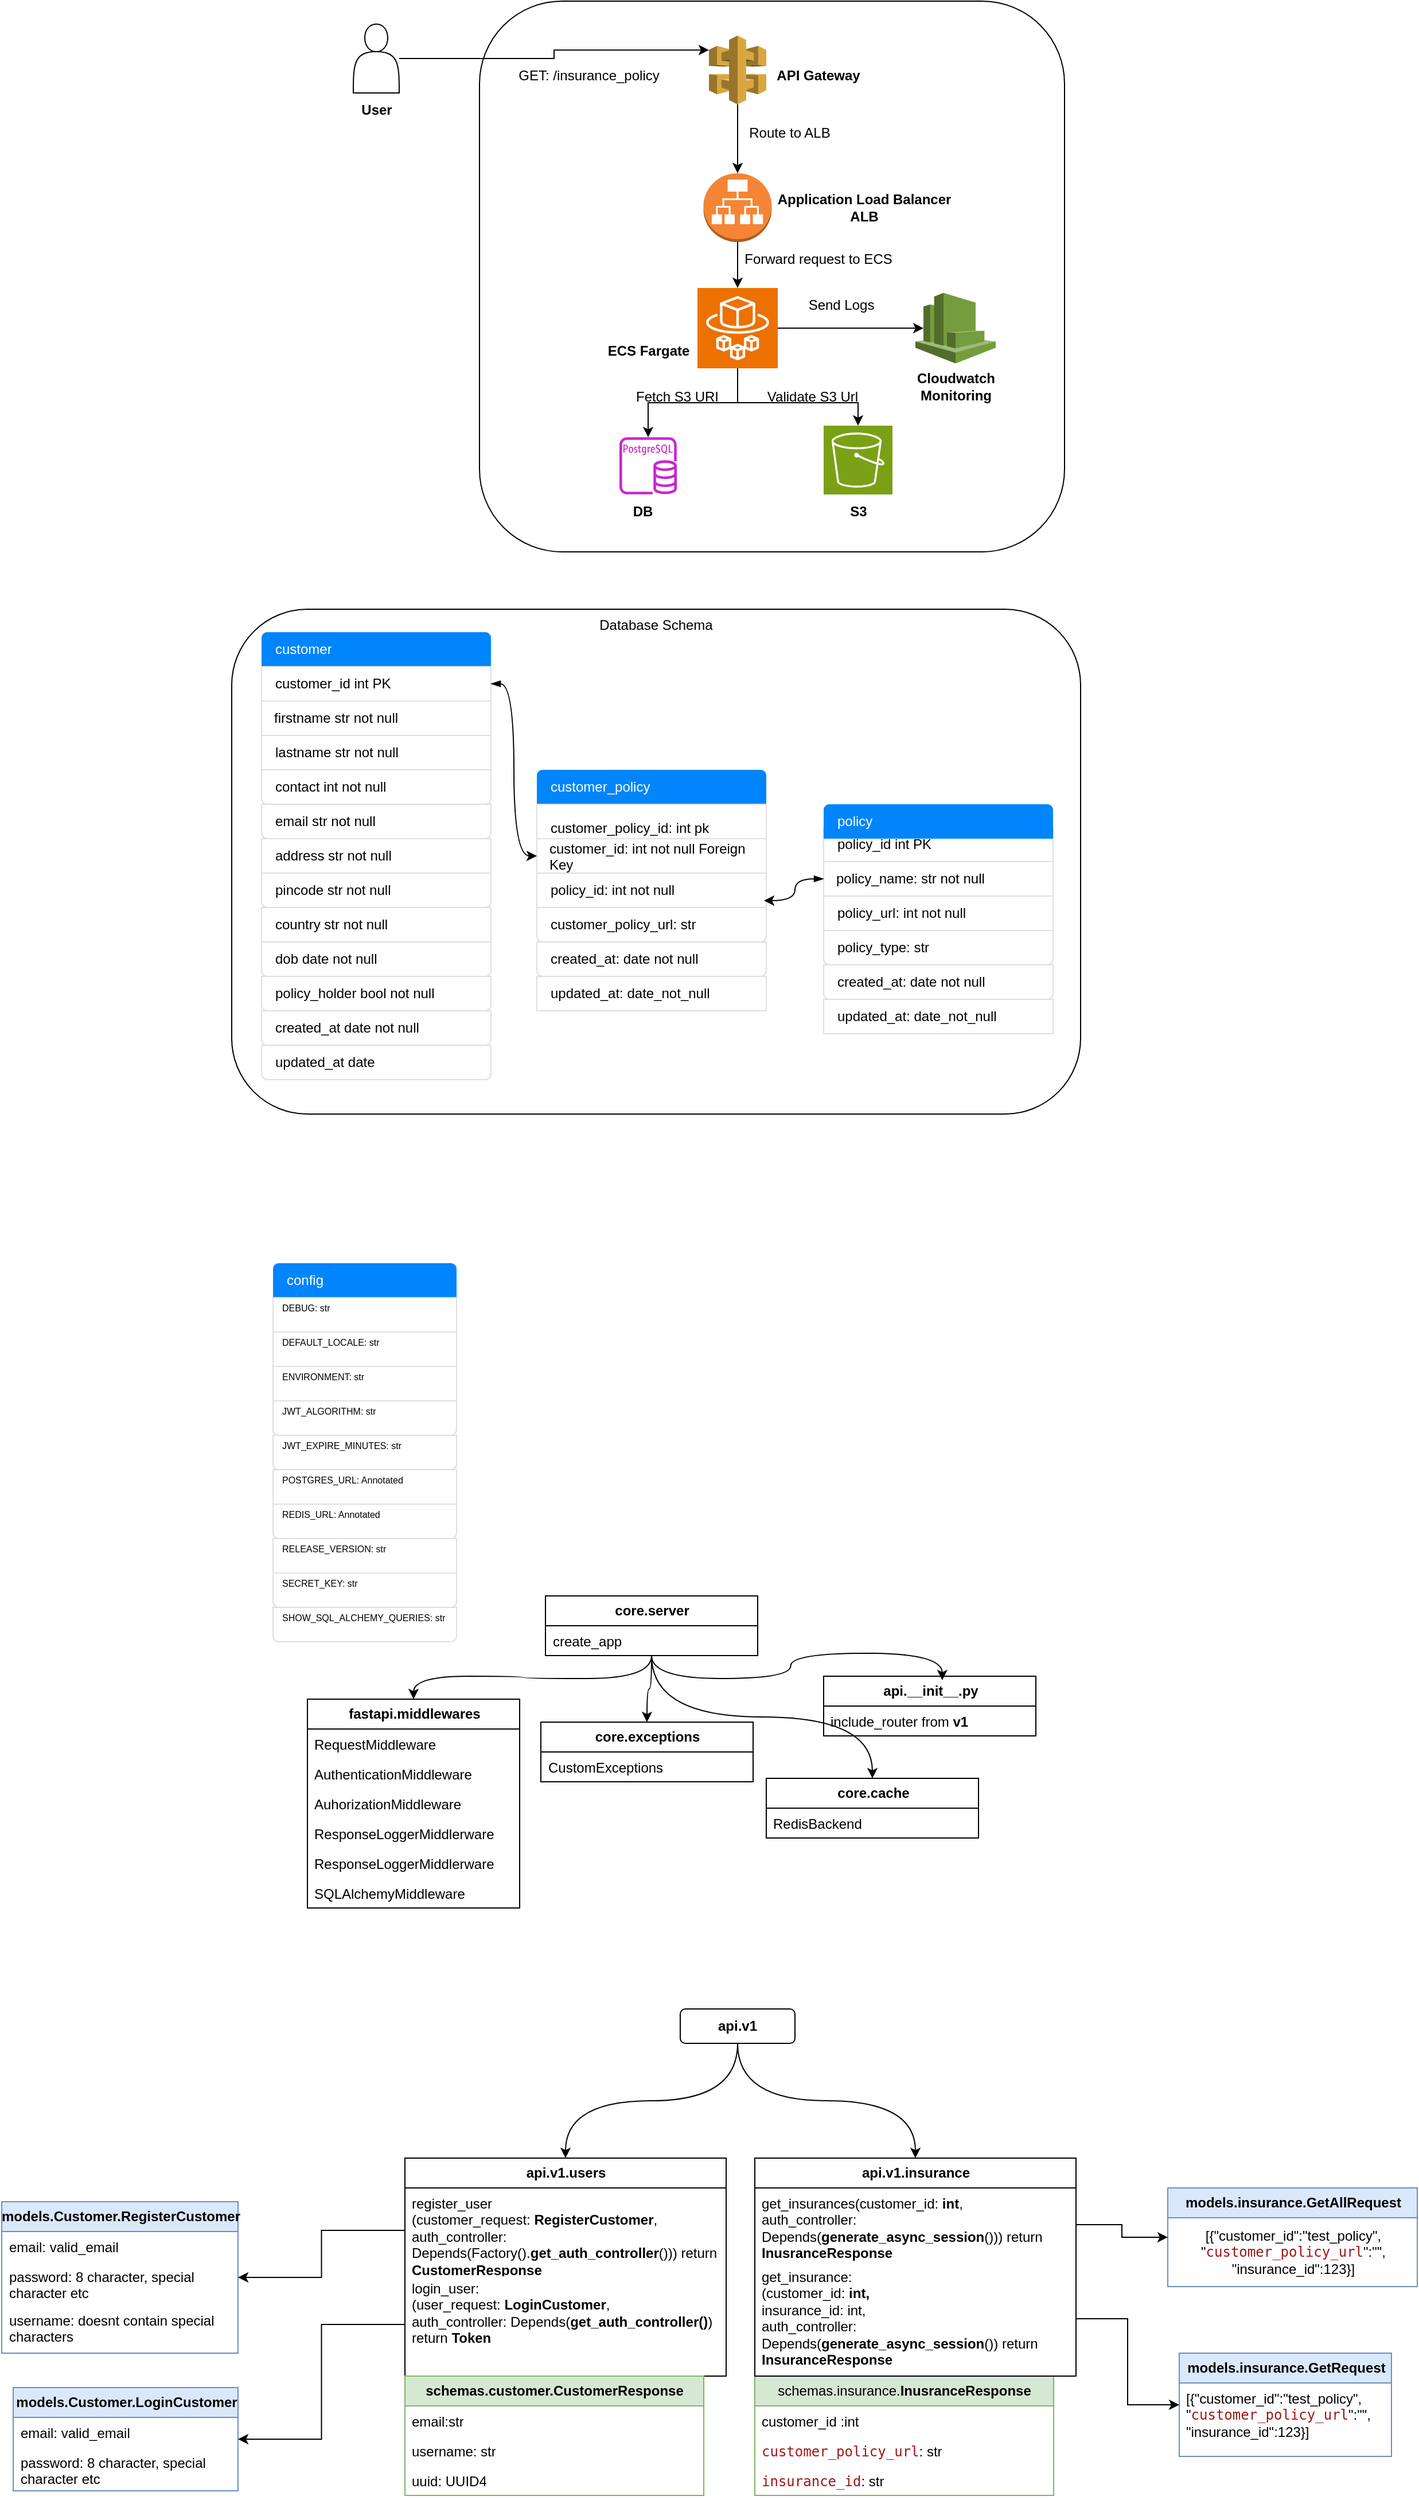 <mxfile version="24.8.1">
  <diagram name="Page-1" id="BmRHWeZcQ2JRgK2zJg85">
    <mxGraphModel dx="2062" dy="633" grid="1" gridSize="10" guides="1" tooltips="1" connect="1" arrows="1" fold="1" page="1" pageScale="1" pageWidth="827" pageHeight="1169" math="0" shadow="0">
      <root>
        <mxCell id="0" />
        <mxCell id="1" parent="0" />
        <mxCell id="vHByHvFqB6uSiXXfUXoa-16" value="Database Schema" style="rounded=1;whiteSpace=wrap;html=1;verticalAlign=top;" parent="1" vertex="1">
          <mxGeometry x="44" y="720" width="740" height="440" as="geometry" />
        </mxCell>
        <mxCell id="Dceuh1mDBH2nf0rDZ63H-2" value="" style="rounded=1;whiteSpace=wrap;html=1;" parent="1" vertex="1">
          <mxGeometry x="260" y="190" width="510" height="480" as="geometry" />
        </mxCell>
        <mxCell id="Dceuh1mDBH2nf0rDZ63H-1" value="" style="shape=actor;whiteSpace=wrap;html=1;" parent="1" vertex="1">
          <mxGeometry x="150" y="210" width="40" height="60" as="geometry" />
        </mxCell>
        <mxCell id="Dceuh1mDBH2nf0rDZ63H-6" value="" style="outlineConnect=0;dashed=0;verticalLabelPosition=bottom;verticalAlign=top;align=center;html=1;shape=mxgraph.aws3.api_gateway;fillColor=#D9A741;gradientColor=none;" parent="1" vertex="1">
          <mxGeometry x="460" y="220" width="50" height="60" as="geometry" />
        </mxCell>
        <mxCell id="Dceuh1mDBH2nf0rDZ63H-18" style="edgeStyle=orthogonalEdgeStyle;rounded=0;orthogonalLoop=1;jettySize=auto;html=1;exitX=0.5;exitY=1;exitDx=0;exitDy=0;exitPerimeter=0;" parent="1" source="Dceuh1mDBH2nf0rDZ63H-8" target="Dceuh1mDBH2nf0rDZ63H-10" edge="1">
          <mxGeometry relative="1" as="geometry" />
        </mxCell>
        <mxCell id="Dceuh1mDBH2nf0rDZ63H-8" value="" style="outlineConnect=0;dashed=0;verticalLabelPosition=bottom;verticalAlign=top;align=center;html=1;shape=mxgraph.aws3.application_load_balancer;fillColor=#F58534;gradientColor=none;" parent="1" vertex="1">
          <mxGeometry x="455.25" y="340" width="59.5" height="60" as="geometry" />
        </mxCell>
        <mxCell id="Dceuh1mDBH2nf0rDZ63H-9" style="edgeStyle=orthogonalEdgeStyle;rounded=0;orthogonalLoop=1;jettySize=auto;html=1;exitX=0.5;exitY=1;exitDx=0;exitDy=0;exitPerimeter=0;entryX=0.5;entryY=0;entryDx=0;entryDy=0;entryPerimeter=0;" parent="1" source="Dceuh1mDBH2nf0rDZ63H-6" target="Dceuh1mDBH2nf0rDZ63H-8" edge="1">
          <mxGeometry relative="1" as="geometry" />
        </mxCell>
        <mxCell id="Dceuh1mDBH2nf0rDZ63H-15" style="edgeStyle=orthogonalEdgeStyle;rounded=0;orthogonalLoop=1;jettySize=auto;html=1;exitX=0.5;exitY=1;exitDx=0;exitDy=0;exitPerimeter=0;" parent="1" source="Dceuh1mDBH2nf0rDZ63H-10" target="Dceuh1mDBH2nf0rDZ63H-13" edge="1">
          <mxGeometry relative="1" as="geometry" />
        </mxCell>
        <mxCell id="Dceuh1mDBH2nf0rDZ63H-16" style="edgeStyle=orthogonalEdgeStyle;rounded=0;orthogonalLoop=1;jettySize=auto;html=1;" parent="1" source="Dceuh1mDBH2nf0rDZ63H-10" target="Dceuh1mDBH2nf0rDZ63H-14" edge="1">
          <mxGeometry relative="1" as="geometry">
            <Array as="points">
              <mxPoint x="485" y="540" />
              <mxPoint x="590" y="540" />
            </Array>
          </mxGeometry>
        </mxCell>
        <mxCell id="Dceuh1mDBH2nf0rDZ63H-10" value="" style="sketch=0;points=[[0,0,0],[0.25,0,0],[0.5,0,0],[0.75,0,0],[1,0,0],[0,1,0],[0.25,1,0],[0.5,1,0],[0.75,1,0],[1,1,0],[0,0.25,0],[0,0.5,0],[0,0.75,0],[1,0.25,0],[1,0.5,0],[1,0.75,0]];outlineConnect=0;fontColor=#232F3E;fillColor=#ED7100;strokeColor=#ffffff;dashed=0;verticalLabelPosition=bottom;verticalAlign=top;align=center;html=1;fontSize=12;fontStyle=0;aspect=fixed;shape=mxgraph.aws4.resourceIcon;resIcon=mxgraph.aws4.fargate;" parent="1" vertex="1">
          <mxGeometry x="450" y="440" width="70" height="70" as="geometry" />
        </mxCell>
        <mxCell id="Dceuh1mDBH2nf0rDZ63H-13" value="" style="sketch=0;outlineConnect=0;fontColor=#232F3E;gradientColor=none;fillColor=#C925D1;strokeColor=none;dashed=0;verticalLabelPosition=bottom;verticalAlign=top;align=center;html=1;fontSize=12;fontStyle=0;aspect=fixed;pointerEvents=1;shape=mxgraph.aws4.rds_postgresql_instance;" parent="1" vertex="1">
          <mxGeometry x="382" y="570" width="50" height="50" as="geometry" />
        </mxCell>
        <mxCell id="Dceuh1mDBH2nf0rDZ63H-14" value="" style="sketch=0;points=[[0,0,0],[0.25,0,0],[0.5,0,0],[0.75,0,0],[1,0,0],[0,1,0],[0.25,1,0],[0.5,1,0],[0.75,1,0],[1,1,0],[0,0.25,0],[0,0.5,0],[0,0.75,0],[1,0.25,0],[1,0.5,0],[1,0.75,0]];outlineConnect=0;fontColor=#232F3E;fillColor=#7AA116;strokeColor=#ffffff;dashed=0;verticalLabelPosition=bottom;verticalAlign=top;align=center;html=1;fontSize=12;fontStyle=0;aspect=fixed;shape=mxgraph.aws4.resourceIcon;resIcon=mxgraph.aws4.s3;" parent="1" vertex="1">
          <mxGeometry x="560" y="560" width="60" height="60" as="geometry" />
        </mxCell>
        <mxCell id="Dceuh1mDBH2nf0rDZ63H-17" value="" style="outlineConnect=0;dashed=0;verticalLabelPosition=bottom;verticalAlign=top;align=center;html=1;shape=mxgraph.aws3.cloudwatch;fillColor=#759C3E;gradientColor=none;" parent="1" vertex="1">
          <mxGeometry x="640" y="444.25" width="70" height="61.5" as="geometry" />
        </mxCell>
        <mxCell id="Dceuh1mDBH2nf0rDZ63H-19" style="edgeStyle=orthogonalEdgeStyle;rounded=0;orthogonalLoop=1;jettySize=auto;html=1;exitX=1;exitY=0.5;exitDx=0;exitDy=0;exitPerimeter=0;entryX=0.1;entryY=0.5;entryDx=0;entryDy=0;entryPerimeter=0;" parent="1" source="Dceuh1mDBH2nf0rDZ63H-10" target="Dceuh1mDBH2nf0rDZ63H-17" edge="1">
          <mxGeometry relative="1" as="geometry" />
        </mxCell>
        <mxCell id="Dceuh1mDBH2nf0rDZ63H-20" style="edgeStyle=orthogonalEdgeStyle;rounded=0;orthogonalLoop=1;jettySize=auto;html=1;entryX=0;entryY=0.21;entryDx=0;entryDy=0;entryPerimeter=0;" parent="1" source="Dceuh1mDBH2nf0rDZ63H-1" target="Dceuh1mDBH2nf0rDZ63H-6" edge="1">
          <mxGeometry relative="1" as="geometry" />
        </mxCell>
        <mxCell id="Dceuh1mDBH2nf0rDZ63H-21" value="API Gateway" style="text;html=1;align=center;verticalAlign=middle;resizable=0;points=[];autosize=1;strokeColor=none;fillColor=none;fontStyle=1" parent="1" vertex="1">
          <mxGeometry x="510" y="240" width="90" height="30" as="geometry" />
        </mxCell>
        <mxCell id="Dceuh1mDBH2nf0rDZ63H-22" value="GET: /insurance_policy" style="text;html=1;align=center;verticalAlign=middle;resizable=0;points=[];autosize=1;strokeColor=none;fillColor=none;" parent="1" vertex="1">
          <mxGeometry x="280" y="240" width="150" height="30" as="geometry" />
        </mxCell>
        <mxCell id="Dceuh1mDBH2nf0rDZ63H-23" value="User" style="text;html=1;align=center;verticalAlign=middle;resizable=0;points=[];autosize=1;strokeColor=none;fillColor=none;fontStyle=1" parent="1" vertex="1">
          <mxGeometry x="145" y="270" width="50" height="30" as="geometry" />
        </mxCell>
        <mxCell id="Dceuh1mDBH2nf0rDZ63H-24" value="Application Load Balancer&lt;br&gt;ALB" style="text;html=1;align=center;verticalAlign=middle;resizable=0;points=[];autosize=1;strokeColor=none;fillColor=none;fontStyle=1" parent="1" vertex="1">
          <mxGeometry x="514.75" y="350" width="160" height="40" as="geometry" />
        </mxCell>
        <mxCell id="Dceuh1mDBH2nf0rDZ63H-27" value="Route to ALB" style="text;html=1;align=center;verticalAlign=middle;resizable=0;points=[];autosize=1;strokeColor=none;fillColor=none;" parent="1" vertex="1">
          <mxGeometry x="485" y="290" width="90" height="30" as="geometry" />
        </mxCell>
        <mxCell id="Dceuh1mDBH2nf0rDZ63H-28" value="Forward request to ECS" style="text;html=1;align=center;verticalAlign=middle;resizable=0;points=[];autosize=1;strokeColor=none;fillColor=none;" parent="1" vertex="1">
          <mxGeometry x="480" y="400" width="150" height="30" as="geometry" />
        </mxCell>
        <mxCell id="Dceuh1mDBH2nf0rDZ63H-29" value="Send Logs" style="text;html=1;align=center;verticalAlign=middle;resizable=0;points=[];autosize=1;strokeColor=none;fillColor=none;" parent="1" vertex="1">
          <mxGeometry x="535" y="440" width="80" height="30" as="geometry" />
        </mxCell>
        <mxCell id="Dceuh1mDBH2nf0rDZ63H-30" value="Validate S3 Url" style="text;html=1;align=center;verticalAlign=middle;resizable=0;points=[];autosize=1;strokeColor=none;fillColor=none;" parent="1" vertex="1">
          <mxGeometry x="500" y="520" width="100" height="30" as="geometry" />
        </mxCell>
        <mxCell id="Dceuh1mDBH2nf0rDZ63H-31" value="Fetch S3 URI" style="text;html=1;align=center;verticalAlign=middle;resizable=0;points=[];autosize=1;strokeColor=none;fillColor=none;" parent="1" vertex="1">
          <mxGeometry x="382" y="520" width="100" height="30" as="geometry" />
        </mxCell>
        <mxCell id="Dceuh1mDBH2nf0rDZ63H-32" value="Cloudwatch&lt;br&gt;Monitoring" style="text;html=1;align=center;verticalAlign=middle;resizable=0;points=[];autosize=1;strokeColor=none;fillColor=none;fontStyle=1" parent="1" vertex="1">
          <mxGeometry x="630" y="505.75" width="90" height="40" as="geometry" />
        </mxCell>
        <mxCell id="Dceuh1mDBH2nf0rDZ63H-33" value="S3" style="text;html=1;align=center;verticalAlign=middle;resizable=0;points=[];autosize=1;strokeColor=none;fillColor=none;fontStyle=1" parent="1" vertex="1">
          <mxGeometry x="570" y="620" width="40" height="30" as="geometry" />
        </mxCell>
        <mxCell id="Dceuh1mDBH2nf0rDZ63H-34" value="DB" style="text;html=1;align=center;verticalAlign=middle;resizable=0;points=[];autosize=1;strokeColor=none;fillColor=none;fontStyle=1" parent="1" vertex="1">
          <mxGeometry x="382" y="620" width="40" height="30" as="geometry" />
        </mxCell>
        <mxCell id="Dceuh1mDBH2nf0rDZ63H-35" value="ECS Fargate" style="text;html=1;align=center;verticalAlign=middle;resizable=0;points=[];autosize=1;strokeColor=none;fillColor=none;fontStyle=1" parent="1" vertex="1">
          <mxGeometry x="362" y="480" width="90" height="30" as="geometry" />
        </mxCell>
        <mxCell id="vHByHvFqB6uSiXXfUXoa-23" value="" style="swimlane;fontStyle=0;childLayout=stackLayout;horizontal=1;startSize=0;horizontalStack=0;resizeParent=1;resizeParentMax=0;resizeLast=0;collapsible=0;marginBottom=0;whiteSpace=wrap;html=1;strokeColor=none;fillColor=none;spacing=1;" parent="1" vertex="1">
          <mxGeometry x="70" y="740" width="200" height="390" as="geometry" />
        </mxCell>
        <mxCell id="vHByHvFqB6uSiXXfUXoa-24" value="customer" style="text;strokeColor=none;fillColor=#0085FC;align=left;verticalAlign=middle;spacingLeft=10;spacingRight=10;overflow=hidden;points=[[0,0.5],[1,0.5]];portConstraint=eastwest;rotatable=0;whiteSpace=wrap;html=1;shape=mxgraph.bootstrap.topButton;rSize=5;fontColor=#ffffff;" parent="vHByHvFqB6uSiXXfUXoa-23" vertex="1">
          <mxGeometry width="200" height="30" as="geometry" />
        </mxCell>
        <mxCell id="vHByHvFqB6uSiXXfUXoa-25" value="customer_id int PK" style="text;strokeColor=#DFDFDF;fillColor=#FFFFFF;align=left;verticalAlign=middle;spacingLeft=10;spacingRight=10;overflow=hidden;points=[[0,0.5],[1,0.5]];portConstraint=eastwest;rotatable=0;whiteSpace=wrap;html=1;rSize=5;fontColor=#000000;" parent="vHByHvFqB6uSiXXfUXoa-23" vertex="1">
          <mxGeometry y="30" width="200" height="30" as="geometry" />
        </mxCell>
        <mxCell id="vHByHvFqB6uSiXXfUXoa-26" value="firstname str not null" style="text;strokeColor=#DFDFDF;fillColor=#FFFFFF;align=left;verticalAlign=middle;spacingLeft=10;spacingRight=10;overflow=hidden;points=[[0,0.5],[1,0.5]];portConstraint=eastwest;rotatable=0;whiteSpace=wrap;html=1;rSize=5;fontColor=#000000;spacing=1;" parent="vHByHvFqB6uSiXXfUXoa-23" vertex="1">
          <mxGeometry y="60" width="200" height="30" as="geometry" />
        </mxCell>
        <mxCell id="vHByHvFqB6uSiXXfUXoa-27" value="lastname str not null" style="text;strokeColor=#DFDFDF;fillColor=#FFFFFF;align=left;verticalAlign=middle;spacingLeft=10;spacingRight=10;overflow=hidden;points=[[0,0.5],[1,0.5]];portConstraint=eastwest;rotatable=0;whiteSpace=wrap;html=1;rSize=5;fontColor=#000000;" parent="vHByHvFqB6uSiXXfUXoa-23" vertex="1">
          <mxGeometry y="90" width="200" height="30" as="geometry" />
        </mxCell>
        <mxCell id="vHByHvFqB6uSiXXfUXoa-28" value="contact int not null" style="text;strokeColor=#DFDFDF;fillColor=#FFFFFF;align=left;verticalAlign=middle;spacingLeft=10;spacingRight=10;overflow=hidden;points=[[0,0.5],[1,0.5]];portConstraint=eastwest;rotatable=0;whiteSpace=wrap;html=1;shape=mxgraph.bootstrap.bottomButton;rSize=5;fontColor=#000000;" parent="vHByHvFqB6uSiXXfUXoa-23" vertex="1">
          <mxGeometry y="120" width="200" height="30" as="geometry" />
        </mxCell>
        <mxCell id="vHByHvFqB6uSiXXfUXoa-29" value="email str not null" style="text;strokeColor=#DFDFDF;fillColor=#FFFFFF;align=left;verticalAlign=middle;spacingLeft=10;spacingRight=10;overflow=hidden;points=[[0,0.5],[1,0.5]];portConstraint=eastwest;rotatable=0;whiteSpace=wrap;html=1;shape=mxgraph.bootstrap.bottomButton;rSize=5;fontColor=#000000;" parent="vHByHvFqB6uSiXXfUXoa-23" vertex="1">
          <mxGeometry y="150" width="200" height="30" as="geometry" />
        </mxCell>
        <mxCell id="vHByHvFqB6uSiXXfUXoa-30" value="address str not null" style="text;strokeColor=#DFDFDF;fillColor=#FFFFFF;align=left;verticalAlign=middle;spacingLeft=10;spacingRight=10;overflow=hidden;points=[[0,0.5],[1,0.5]];portConstraint=eastwest;rotatable=0;whiteSpace=wrap;html=1;rSize=5;fontColor=#000000;" parent="vHByHvFqB6uSiXXfUXoa-23" vertex="1">
          <mxGeometry y="180" width="200" height="30" as="geometry" />
        </mxCell>
        <mxCell id="vHByHvFqB6uSiXXfUXoa-31" value="pincode str not null" style="text;strokeColor=#DFDFDF;fillColor=#FFFFFF;align=left;verticalAlign=middle;spacingLeft=10;spacingRight=10;overflow=hidden;points=[[0,0.5],[1,0.5]];portConstraint=eastwest;rotatable=0;whiteSpace=wrap;html=1;shape=mxgraph.bootstrap.bottomButton;rSize=5;fontColor=#000000;" parent="vHByHvFqB6uSiXXfUXoa-23" vertex="1">
          <mxGeometry y="210" width="200" height="30" as="geometry" />
        </mxCell>
        <mxCell id="vHByHvFqB6uSiXXfUXoa-32" value="country str not null" style="text;strokeColor=#DFDFDF;fillColor=#FFFFFF;align=left;verticalAlign=middle;spacingLeft=10;spacingRight=10;overflow=hidden;points=[[0,0.5],[1,0.5]];portConstraint=eastwest;rotatable=0;whiteSpace=wrap;html=1;rSize=5;fontColor=#000000;" parent="vHByHvFqB6uSiXXfUXoa-23" vertex="1">
          <mxGeometry y="240" width="200" height="30" as="geometry" />
        </mxCell>
        <mxCell id="vHByHvFqB6uSiXXfUXoa-33" value="dob date not null" style="text;strokeColor=#DFDFDF;fillColor=#FFFFFF;align=left;verticalAlign=middle;spacingLeft=10;spacingRight=10;overflow=hidden;points=[[0,0.5],[1,0.5]];portConstraint=eastwest;rotatable=0;whiteSpace=wrap;html=1;shape=mxgraph.bootstrap.bottomButton;rSize=5;fontColor=#000000;" parent="vHByHvFqB6uSiXXfUXoa-23" vertex="1">
          <mxGeometry y="270" width="200" height="30" as="geometry" />
        </mxCell>
        <mxCell id="vHByHvFqB6uSiXXfUXoa-34" value="policy_holder bool not null" style="text;strokeColor=#DFDFDF;fillColor=#FFFFFF;align=left;verticalAlign=middle;spacingLeft=10;spacingRight=10;overflow=hidden;points=[[0,0.5],[1,0.5]];portConstraint=eastwest;rotatable=0;whiteSpace=wrap;html=1;shape=mxgraph.bootstrap.bottomButton;rSize=5;fontColor=#000000;" parent="vHByHvFqB6uSiXXfUXoa-23" vertex="1">
          <mxGeometry y="300" width="200" height="30" as="geometry" />
        </mxCell>
        <mxCell id="vHByHvFqB6uSiXXfUXoa-36" value="created_at date not null" style="text;strokeColor=#DFDFDF;fillColor=#FFFFFF;align=left;verticalAlign=middle;spacingLeft=10;spacingRight=10;overflow=hidden;points=[[0,0.5],[1,0.5]];portConstraint=eastwest;rotatable=0;whiteSpace=wrap;html=1;shape=mxgraph.bootstrap.bottomButton;rSize=5;fontColor=#000000;" parent="vHByHvFqB6uSiXXfUXoa-23" vertex="1">
          <mxGeometry y="330" width="200" height="30" as="geometry" />
        </mxCell>
        <mxCell id="vHByHvFqB6uSiXXfUXoa-37" value="updated_at date&amp;nbsp;" style="text;strokeColor=#DFDFDF;fillColor=#FFFFFF;align=left;verticalAlign=middle;spacingLeft=10;spacingRight=10;overflow=hidden;points=[[0,0.5],[1,0.5]];portConstraint=eastwest;rotatable=0;whiteSpace=wrap;html=1;shape=mxgraph.bootstrap.bottomButton;rSize=5;fontColor=#000000;" parent="vHByHvFqB6uSiXXfUXoa-23" vertex="1">
          <mxGeometry y="360" width="200" height="30" as="geometry" />
        </mxCell>
        <mxCell id="vHByHvFqB6uSiXXfUXoa-38" value="" style="swimlane;fontStyle=0;childLayout=stackLayout;horizontal=1;startSize=0;horizontalStack=0;resizeParent=1;resizeParentMax=0;resizeLast=0;collapsible=0;marginBottom=0;whiteSpace=wrap;html=1;strokeColor=none;fillColor=none;spacing=1;" parent="1" vertex="1">
          <mxGeometry x="310" y="860" width="200" height="210" as="geometry" />
        </mxCell>
        <mxCell id="vHByHvFqB6uSiXXfUXoa-39" value="customer_policy" style="text;strokeColor=none;fillColor=#0085FC;align=left;verticalAlign=middle;spacingLeft=10;spacingRight=10;overflow=hidden;points=[[0,0.5],[1,0.5]];portConstraint=eastwest;rotatable=0;whiteSpace=wrap;html=1;shape=mxgraph.bootstrap.topButton;rSize=5;fontColor=#ffffff;" parent="vHByHvFqB6uSiXXfUXoa-38" vertex="1">
          <mxGeometry width="200" height="30" as="geometry" />
        </mxCell>
        <mxCell id="vHByHvFqB6uSiXXfUXoa-40" value="&lt;h1 style=&quot;margin-top: 0px; margin-bottom: 5px;&quot;&gt;&lt;font style=&quot;font-size: 12px; font-weight: normal;&quot;&gt;customer_policy_id: int pk&lt;/font&gt;&lt;/h1&gt;" style="text;strokeColor=#DFDFDF;fillColor=#FFFFFF;align=left;verticalAlign=middle;spacingLeft=10;spacingRight=10;overflow=hidden;points=[[0,0.5],[1,0.5]];portConstraint=eastwest;rotatable=0;whiteSpace=wrap;html=1;rSize=5;fontColor=#000000;" parent="vHByHvFqB6uSiXXfUXoa-38" vertex="1">
          <mxGeometry y="30" width="200" height="30" as="geometry" />
        </mxCell>
        <mxCell id="vHByHvFqB6uSiXXfUXoa-41" value="&lt;div&gt;customer_id: int not null Foreign Key&lt;/div&gt;" style="text;strokeColor=#DFDFDF;fillColor=#FFFFFF;align=left;verticalAlign=middle;spacingLeft=10;spacingRight=10;overflow=hidden;points=[[0,0.5],[1,0.5]];portConstraint=eastwest;rotatable=0;whiteSpace=wrap;html=1;rSize=5;fontColor=#000000;spacing=1;" parent="vHByHvFqB6uSiXXfUXoa-38" vertex="1">
          <mxGeometry y="60" width="200" height="30" as="geometry" />
        </mxCell>
        <mxCell id="vHByHvFqB6uSiXXfUXoa-42" value="&lt;div&gt;policy_id: int not null&lt;/div&gt;" style="text;strokeColor=#DFDFDF;fillColor=#FFFFFF;align=left;verticalAlign=middle;spacingLeft=10;spacingRight=10;overflow=hidden;points=[[0,0.5],[1,0.5]];portConstraint=eastwest;rotatable=0;whiteSpace=wrap;html=1;rSize=5;fontColor=#000000;" parent="vHByHvFqB6uSiXXfUXoa-38" vertex="1">
          <mxGeometry y="90" width="200" height="30" as="geometry" />
        </mxCell>
        <mxCell id="vHByHvFqB6uSiXXfUXoa-43" value="customer_policy_url: str" style="text;strokeColor=#DFDFDF;fillColor=#FFFFFF;align=left;verticalAlign=middle;spacingLeft=10;spacingRight=10;overflow=hidden;points=[[0,0.5],[1,0.5]];portConstraint=eastwest;rotatable=0;whiteSpace=wrap;html=1;shape=mxgraph.bootstrap.bottomButton;rSize=5;fontColor=#000000;" parent="vHByHvFqB6uSiXXfUXoa-38" vertex="1">
          <mxGeometry y="120" width="200" height="30" as="geometry" />
        </mxCell>
        <mxCell id="vHByHvFqB6uSiXXfUXoa-44" value="&lt;div&gt;created_at: date not null&lt;/div&gt;" style="text;strokeColor=#DFDFDF;fillColor=#FFFFFF;align=left;verticalAlign=middle;spacingLeft=10;spacingRight=10;overflow=hidden;points=[[0,0.5],[1,0.5]];portConstraint=eastwest;rotatable=0;whiteSpace=wrap;html=1;shape=mxgraph.bootstrap.bottomButton;rSize=5;fontColor=#000000;" parent="vHByHvFqB6uSiXXfUXoa-38" vertex="1">
          <mxGeometry y="150" width="200" height="30" as="geometry" />
        </mxCell>
        <mxCell id="vHByHvFqB6uSiXXfUXoa-45" value="updated_at: date_not_null" style="text;strokeColor=#DFDFDF;fillColor=#FFFFFF;align=left;verticalAlign=middle;spacingLeft=10;spacingRight=10;overflow=hidden;points=[[0,0.5],[1,0.5]];portConstraint=eastwest;rotatable=0;whiteSpace=wrap;html=1;rSize=5;fontColor=#000000;" parent="vHByHvFqB6uSiXXfUXoa-38" vertex="1">
          <mxGeometry y="180" width="200" height="30" as="geometry" />
        </mxCell>
        <mxCell id="vHByHvFqB6uSiXXfUXoa-52" value="" style="swimlane;fontStyle=0;childLayout=stackLayout;horizontal=1;startSize=0;horizontalStack=0;resizeParent=1;resizeParentMax=0;resizeLast=0;collapsible=0;marginBottom=0;whiteSpace=wrap;html=1;strokeColor=none;fillColor=none;spacing=1;" parent="1" vertex="1">
          <mxGeometry x="560" y="910" width="200" height="180" as="geometry" />
        </mxCell>
        <mxCell id="vHByHvFqB6uSiXXfUXoa-54" value="policy_id int PK" style="text;strokeColor=#DFDFDF;fillColor=#FFFFFF;align=left;verticalAlign=middle;spacingLeft=10;spacingRight=10;overflow=hidden;points=[[0,0.5],[1,0.5]];portConstraint=eastwest;rotatable=0;whiteSpace=wrap;html=1;rSize=5;fontColor=#000000;" parent="vHByHvFqB6uSiXXfUXoa-52" vertex="1">
          <mxGeometry width="200" height="30" as="geometry" />
        </mxCell>
        <mxCell id="vHByHvFqB6uSiXXfUXoa-55" value="policy_name: str not null" style="text;strokeColor=#DFDFDF;fillColor=#FFFFFF;align=left;verticalAlign=middle;spacingLeft=10;spacingRight=10;overflow=hidden;points=[[0,0.5],[1,0.5]];portConstraint=eastwest;rotatable=0;whiteSpace=wrap;html=1;rSize=5;fontColor=#000000;spacing=1;" parent="vHByHvFqB6uSiXXfUXoa-52" vertex="1">
          <mxGeometry y="30" width="200" height="30" as="geometry" />
        </mxCell>
        <mxCell id="vHByHvFqB6uSiXXfUXoa-56" value="policy_url: int not null" style="text;strokeColor=#DFDFDF;fillColor=#FFFFFF;align=left;verticalAlign=middle;spacingLeft=10;spacingRight=10;overflow=hidden;points=[[0,0.5],[1,0.5]];portConstraint=eastwest;rotatable=0;whiteSpace=wrap;html=1;rSize=5;fontColor=#000000;" parent="vHByHvFqB6uSiXXfUXoa-52" vertex="1">
          <mxGeometry y="60" width="200" height="30" as="geometry" />
        </mxCell>
        <mxCell id="vHByHvFqB6uSiXXfUXoa-57" value="&lt;div&gt;policy_type: str&lt;/div&gt;" style="text;strokeColor=#DFDFDF;fillColor=#FFFFFF;align=left;verticalAlign=middle;spacingLeft=10;spacingRight=10;overflow=hidden;points=[[0,0.5],[1,0.5]];portConstraint=eastwest;rotatable=0;whiteSpace=wrap;html=1;shape=mxgraph.bootstrap.bottomButton;rSize=5;fontColor=#000000;" parent="vHByHvFqB6uSiXXfUXoa-52" vertex="1">
          <mxGeometry y="90" width="200" height="30" as="geometry" />
        </mxCell>
        <mxCell id="vHByHvFqB6uSiXXfUXoa-58" value="&lt;div&gt;created_at: date not null&lt;/div&gt;" style="text;strokeColor=#DFDFDF;fillColor=#FFFFFF;align=left;verticalAlign=middle;spacingLeft=10;spacingRight=10;overflow=hidden;points=[[0,0.5],[1,0.5]];portConstraint=eastwest;rotatable=0;whiteSpace=wrap;html=1;shape=mxgraph.bootstrap.bottomButton;rSize=5;fontColor=#000000;" parent="vHByHvFqB6uSiXXfUXoa-52" vertex="1">
          <mxGeometry y="120" width="200" height="30" as="geometry" />
        </mxCell>
        <mxCell id="vHByHvFqB6uSiXXfUXoa-59" value="updated_at: date_not_null" style="text;strokeColor=#DFDFDF;fillColor=#FFFFFF;align=left;verticalAlign=middle;spacingLeft=10;spacingRight=10;overflow=hidden;points=[[0,0.5],[1,0.5]];portConstraint=eastwest;rotatable=0;whiteSpace=wrap;html=1;rSize=5;fontColor=#000000;" parent="vHByHvFqB6uSiXXfUXoa-52" vertex="1">
          <mxGeometry y="150" width="200" height="30" as="geometry" />
        </mxCell>
        <mxCell id="vHByHvFqB6uSiXXfUXoa-60" value="" style="edgeStyle=orthogonalEdgeStyle;rounded=0;orthogonalLoop=1;jettySize=auto;html=1;entryX=0.99;entryY=0.8;entryDx=0;entryDy=0;entryPerimeter=0;verticalAlign=middle;curved=1;startArrow=blockThin;startFill=1;" parent="1" source="vHByHvFqB6uSiXXfUXoa-55" target="vHByHvFqB6uSiXXfUXoa-42" edge="1">
          <mxGeometry relative="1" as="geometry" />
        </mxCell>
        <mxCell id="vHByHvFqB6uSiXXfUXoa-53" value="policy" style="text;strokeColor=none;fillColor=#0085FC;align=left;verticalAlign=middle;spacingLeft=10;spacingRight=10;overflow=hidden;points=[[0,0.5],[1,0.5]];portConstraint=eastwest;rotatable=0;whiteSpace=wrap;html=1;shape=mxgraph.bootstrap.topButton;rSize=5;fontColor=#ffffff;" parent="1" vertex="1">
          <mxGeometry x="560" y="890" width="200" height="30" as="geometry" />
        </mxCell>
        <mxCell id="vHByHvFqB6uSiXXfUXoa-61" style="edgeStyle=orthogonalEdgeStyle;rounded=0;orthogonalLoop=1;jettySize=auto;html=1;exitX=1;exitY=0.5;exitDx=0;exitDy=0;entryX=0;entryY=0.5;entryDx=0;entryDy=0;startArrow=blockThin;startFill=1;curved=1;" parent="1" source="vHByHvFqB6uSiXXfUXoa-25" target="vHByHvFqB6uSiXXfUXoa-41" edge="1">
          <mxGeometry relative="1" as="geometry" />
        </mxCell>
        <mxCell id="vHByHvFqB6uSiXXfUXoa-63" value="" style="swimlane;fontStyle=0;childLayout=stackLayout;horizontal=1;startSize=0;horizontalStack=0;resizeParent=1;resizeParentMax=0;resizeLast=0;collapsible=0;marginBottom=0;whiteSpace=wrap;html=1;strokeColor=none;fillColor=none;spacing=1;fontSize=8;" parent="1" vertex="1">
          <mxGeometry x="80" y="1290" width="160" height="330" as="geometry" />
        </mxCell>
        <mxCell id="vHByHvFqB6uSiXXfUXoa-64" value="config" style="text;strokeColor=none;fillColor=#0085FC;align=left;verticalAlign=middle;spacingLeft=10;spacingRight=10;overflow=hidden;points=[[0,0.5],[1,0.5]];portConstraint=eastwest;rotatable=0;whiteSpace=wrap;html=1;shape=mxgraph.bootstrap.topButton;rSize=5;fontColor=#ffffff;" parent="vHByHvFqB6uSiXXfUXoa-63" vertex="1">
          <mxGeometry width="160" height="30" as="geometry" />
        </mxCell>
        <mxCell id="vHByHvFqB6uSiXXfUXoa-65" value="DEBUG: str" style="text;strokeColor=#DFDFDF;fillColor=#FFFFFF;align=left;verticalAlign=middle;spacingLeft=8;spacingRight=7;overflow=hidden;points=[[0,0.5],[1,0.5]];portConstraint=eastwest;rotatable=0;whiteSpace=wrap;html=1;rSize=5;fontColor=#000000;fontSize=8;spacing=0;spacingTop=-3;spacingBottom=9;" parent="vHByHvFqB6uSiXXfUXoa-63" vertex="1">
          <mxGeometry y="30" width="160" height="30" as="geometry" />
        </mxCell>
        <mxCell id="vHByHvFqB6uSiXXfUXoa-66" value="DEFAULT_LOCALE: str" style="text;strokeColor=#DFDFDF;fillColor=#FFFFFF;align=left;verticalAlign=middle;spacingLeft=8;spacingRight=7;overflow=hidden;points=[[0,0.5],[1,0.5]];portConstraint=eastwest;rotatable=0;whiteSpace=wrap;html=1;rSize=5;fontColor=#000000;spacing=0;fontSize=8;spacingTop=-3;spacingBottom=9;" parent="vHByHvFqB6uSiXXfUXoa-63" vertex="1">
          <mxGeometry y="60" width="160" height="30" as="geometry" />
        </mxCell>
        <mxCell id="vHByHvFqB6uSiXXfUXoa-67" value="ENVIRONMENT: str" style="text;strokeColor=#DFDFDF;fillColor=#FFFFFF;align=left;verticalAlign=middle;spacingLeft=8;spacingRight=7;overflow=hidden;points=[[0,0.5],[1,0.5]];portConstraint=eastwest;rotatable=0;whiteSpace=wrap;html=1;rSize=5;fontColor=#000000;fontSize=8;spacing=0;spacingTop=-3;spacingBottom=9;" parent="vHByHvFqB6uSiXXfUXoa-63" vertex="1">
          <mxGeometry y="90" width="160" height="30" as="geometry" />
        </mxCell>
        <mxCell id="vHByHvFqB6uSiXXfUXoa-68" value="JWT_ALGORITHM: str" style="text;strokeColor=#DFDFDF;fillColor=#FFFFFF;align=left;verticalAlign=middle;spacingLeft=8;spacingRight=7;overflow=hidden;points=[[0,0.5],[1,0.5]];portConstraint=eastwest;rotatable=0;whiteSpace=wrap;html=1;shape=mxgraph.bootstrap.bottomButton;rSize=5;fontColor=#000000;fontSize=8;spacing=0;spacingTop=-3;spacingBottom=9;" parent="vHByHvFqB6uSiXXfUXoa-63" vertex="1">
          <mxGeometry y="120" width="160" height="30" as="geometry" />
        </mxCell>
        <mxCell id="vHByHvFqB6uSiXXfUXoa-69" value="JWT_EXPIRE_MINUTES: str" style="text;strokeColor=#DFDFDF;fillColor=#FFFFFF;align=left;verticalAlign=middle;spacingLeft=8;spacingRight=7;overflow=hidden;points=[[0,0.5],[1,0.5]];portConstraint=eastwest;rotatable=0;whiteSpace=wrap;html=1;shape=mxgraph.bootstrap.bottomButton;rSize=5;fontColor=#000000;fontSize=8;spacing=0;spacingTop=-3;spacingBottom=9;" parent="vHByHvFqB6uSiXXfUXoa-63" vertex="1">
          <mxGeometry y="150" width="160" height="30" as="geometry" />
        </mxCell>
        <mxCell id="vHByHvFqB6uSiXXfUXoa-70" value="POSTGRES_URL: Annotated" style="text;strokeColor=#DFDFDF;fillColor=#FFFFFF;align=left;verticalAlign=middle;spacingLeft=8;spacingRight=7;overflow=hidden;points=[[0,0.5],[1,0.5]];portConstraint=eastwest;rotatable=0;whiteSpace=wrap;html=1;rSize=5;fontColor=#000000;fontSize=8;spacing=0;spacingTop=-3;spacingBottom=9;" parent="vHByHvFqB6uSiXXfUXoa-63" vertex="1">
          <mxGeometry y="180" width="160" height="30" as="geometry" />
        </mxCell>
        <mxCell id="vHByHvFqB6uSiXXfUXoa-71" value="REDIS_URL: Annotated" style="text;strokeColor=#DFDFDF;fillColor=#FFFFFF;align=left;verticalAlign=middle;spacingLeft=8;spacingRight=7;overflow=hidden;points=[[0,0.5],[1,0.5]];portConstraint=eastwest;rotatable=0;whiteSpace=wrap;html=1;shape=mxgraph.bootstrap.bottomButton;rSize=5;fontColor=#000000;fontSize=8;spacing=0;spacingTop=-3;spacingBottom=9;" parent="vHByHvFqB6uSiXXfUXoa-63" vertex="1">
          <mxGeometry y="210" width="160" height="30" as="geometry" />
        </mxCell>
        <mxCell id="vHByHvFqB6uSiXXfUXoa-72" value="RELEASE_VERSION: str" style="text;strokeColor=#DFDFDF;fillColor=#FFFFFF;align=left;verticalAlign=middle;spacingLeft=8;spacingRight=7;overflow=hidden;points=[[0,0.5],[1,0.5]];portConstraint=eastwest;rotatable=0;whiteSpace=wrap;html=1;rSize=5;fontColor=#000000;fontSize=8;spacing=0;spacingTop=-3;spacingBottom=9;" parent="vHByHvFqB6uSiXXfUXoa-63" vertex="1">
          <mxGeometry y="240" width="160" height="30" as="geometry" />
        </mxCell>
        <mxCell id="vHByHvFqB6uSiXXfUXoa-73" value="SECRET_KEY: str" style="text;strokeColor=#DFDFDF;fillColor=#FFFFFF;align=left;verticalAlign=middle;spacingLeft=8;spacingRight=7;overflow=hidden;points=[[0,0.5],[1,0.5]];portConstraint=eastwest;rotatable=0;whiteSpace=wrap;html=1;shape=mxgraph.bootstrap.bottomButton;rSize=5;fontColor=#000000;fontSize=8;spacing=0;spacingTop=-3;spacingBottom=9;" parent="vHByHvFqB6uSiXXfUXoa-63" vertex="1">
          <mxGeometry y="270" width="160" height="30" as="geometry" />
        </mxCell>
        <mxCell id="vHByHvFqB6uSiXXfUXoa-74" value="SHOW_SQL_ALCHEMY_QUERIES: str" style="text;strokeColor=#DFDFDF;fillColor=#FFFFFF;align=left;verticalAlign=middle;spacingLeft=8;spacingRight=7;overflow=hidden;points=[[0,0.5],[1,0.5]];portConstraint=eastwest;rotatable=0;whiteSpace=wrap;html=1;shape=mxgraph.bootstrap.bottomButton;rSize=5;fontColor=#000000;fontSize=8;spacing=0;spacingTop=-3;spacingBottom=9;" parent="vHByHvFqB6uSiXXfUXoa-63" vertex="1">
          <mxGeometry y="300" width="160" height="30" as="geometry" />
        </mxCell>
        <mxCell id="vHByHvFqB6uSiXXfUXoa-104" value="fastapi.middlewares" style="swimlane;fontStyle=1;childLayout=stackLayout;horizontal=1;startSize=26;fillColor=none;horizontalStack=0;resizeParent=1;resizeParentMax=0;resizeLast=0;collapsible=1;marginBottom=0;html=1;" parent="1" vertex="1">
          <mxGeometry x="110" y="1670" width="185" height="182" as="geometry">
            <mxRectangle x="160" y="1670" width="130" height="30" as="alternateBounds" />
          </mxGeometry>
        </mxCell>
        <mxCell id="vHByHvFqB6uSiXXfUXoa-105" value="&lt;span style=&quot;text-align: center;&quot;&gt;RequestMiddleware&lt;/span&gt;" style="text;strokeColor=none;fillColor=none;align=left;verticalAlign=top;spacingLeft=4;spacingRight=4;overflow=hidden;rotatable=0;points=[[0,0.5],[1,0.5]];portConstraint=eastwest;whiteSpace=wrap;html=1;" parent="vHByHvFqB6uSiXXfUXoa-104" vertex="1">
          <mxGeometry y="26" width="185" height="26" as="geometry" />
        </mxCell>
        <mxCell id="vHByHvFqB6uSiXXfUXoa-106" value="&lt;span style=&quot;text-align: center;&quot;&gt;AuthenticationMiddleware&lt;/span&gt;" style="text;strokeColor=none;fillColor=none;align=left;verticalAlign=top;spacingLeft=4;spacingRight=4;overflow=hidden;rotatable=0;points=[[0,0.5],[1,0.5]];portConstraint=eastwest;whiteSpace=wrap;html=1;" parent="vHByHvFqB6uSiXXfUXoa-104" vertex="1">
          <mxGeometry y="52" width="185" height="26" as="geometry" />
        </mxCell>
        <mxCell id="vHByHvFqB6uSiXXfUXoa-107" value="&lt;span style=&quot;text-align: center;&quot;&gt;AuhorizationMiddleware&lt;/span&gt;" style="text;strokeColor=none;fillColor=none;align=left;verticalAlign=top;spacingLeft=4;spacingRight=4;overflow=hidden;rotatable=0;points=[[0,0.5],[1,0.5]];portConstraint=eastwest;whiteSpace=wrap;html=1;" parent="vHByHvFqB6uSiXXfUXoa-104" vertex="1">
          <mxGeometry y="78" width="185" height="26" as="geometry" />
        </mxCell>
        <mxCell id="vHByHvFqB6uSiXXfUXoa-108" value="&lt;span style=&quot;text-align: center;&quot;&gt;ResponseLoggerMiddlerware&lt;/span&gt;" style="text;strokeColor=none;fillColor=none;align=left;verticalAlign=top;spacingLeft=4;spacingRight=4;overflow=hidden;rotatable=0;points=[[0,0.5],[1,0.5]];portConstraint=eastwest;whiteSpace=wrap;html=1;" parent="vHByHvFqB6uSiXXfUXoa-104" vertex="1">
          <mxGeometry y="104" width="185" height="26" as="geometry" />
        </mxCell>
        <mxCell id="vHByHvFqB6uSiXXfUXoa-109" value="&lt;span style=&quot;text-align: center;&quot;&gt;ResponseLoggerMiddlerware&lt;/span&gt;" style="text;strokeColor=none;fillColor=none;align=left;verticalAlign=top;spacingLeft=4;spacingRight=4;overflow=hidden;rotatable=0;points=[[0,0.5],[1,0.5]];portConstraint=eastwest;whiteSpace=wrap;html=1;" parent="vHByHvFqB6uSiXXfUXoa-104" vertex="1">
          <mxGeometry y="130" width="185" height="26" as="geometry" />
        </mxCell>
        <mxCell id="vHByHvFqB6uSiXXfUXoa-112" value="&lt;span style=&quot;text-align: center;&quot;&gt;SQLAlchemyMiddleware&lt;/span&gt;" style="text;strokeColor=none;fillColor=none;align=left;verticalAlign=top;spacingLeft=4;spacingRight=4;overflow=hidden;rotatable=0;points=[[0,0.5],[1,0.5]];portConstraint=eastwest;whiteSpace=wrap;html=1;" parent="vHByHvFqB6uSiXXfUXoa-104" vertex="1">
          <mxGeometry y="156" width="185" height="26" as="geometry" />
        </mxCell>
        <mxCell id="vHByHvFqB6uSiXXfUXoa-114" value="core.cache" style="swimlane;fontStyle=1;childLayout=stackLayout;horizontal=1;startSize=26;fillColor=none;horizontalStack=0;resizeParent=1;resizeParentMax=0;resizeLast=0;collapsible=1;marginBottom=0;html=1;" parent="1" vertex="1">
          <mxGeometry x="510" y="1739" width="185" height="52" as="geometry">
            <mxRectangle x="510" y="1739" width="130" height="30" as="alternateBounds" />
          </mxGeometry>
        </mxCell>
        <mxCell id="vHByHvFqB6uSiXXfUXoa-115" value="RedisBackend" style="text;strokeColor=none;fillColor=none;align=left;verticalAlign=top;spacingLeft=4;spacingRight=4;overflow=hidden;rotatable=0;points=[[0,0.5],[1,0.5]];portConstraint=eastwest;whiteSpace=wrap;html=1;" parent="vHByHvFqB6uSiXXfUXoa-114" vertex="1">
          <mxGeometry y="26" width="185" height="26" as="geometry" />
        </mxCell>
        <mxCell id="vHByHvFqB6uSiXXfUXoa-121" value="core.exceptions" style="swimlane;fontStyle=1;childLayout=stackLayout;horizontal=1;startSize=26;fillColor=none;horizontalStack=0;resizeParent=1;resizeParentMax=0;resizeLast=0;collapsible=1;marginBottom=0;html=1;" parent="1" vertex="1">
          <mxGeometry x="313.5" y="1690" width="185" height="52" as="geometry">
            <mxRectangle x="330" y="1670" width="130" height="30" as="alternateBounds" />
          </mxGeometry>
        </mxCell>
        <mxCell id="vHByHvFqB6uSiXXfUXoa-122" value="CustomExceptions" style="text;strokeColor=none;fillColor=none;align=left;verticalAlign=top;spacingLeft=4;spacingRight=4;overflow=hidden;rotatable=0;points=[[0,0.5],[1,0.5]];portConstraint=eastwest;whiteSpace=wrap;html=1;" parent="vHByHvFqB6uSiXXfUXoa-121" vertex="1">
          <mxGeometry y="26" width="185" height="26" as="geometry" />
        </mxCell>
        <mxCell id="vHByHvFqB6uSiXXfUXoa-127" style="edgeStyle=orthogonalEdgeStyle;rounded=0;orthogonalLoop=1;jettySize=auto;html=1;exitX=0.5;exitY=1;exitDx=0;exitDy=0;entryX=0.5;entryY=0;entryDx=0;entryDy=0;curved=1;" parent="1" source="vHByHvFqB6uSiXXfUXoa-123" target="vHByHvFqB6uSiXXfUXoa-104" edge="1">
          <mxGeometry relative="1" as="geometry" />
        </mxCell>
        <mxCell id="vHByHvFqB6uSiXXfUXoa-128" style="edgeStyle=orthogonalEdgeStyle;rounded=0;orthogonalLoop=1;jettySize=auto;html=1;exitX=0.5;exitY=1;exitDx=0;exitDy=0;entryX=0.5;entryY=0;entryDx=0;entryDy=0;curved=1;" parent="1" source="vHByHvFqB6uSiXXfUXoa-123" target="vHByHvFqB6uSiXXfUXoa-121" edge="1">
          <mxGeometry relative="1" as="geometry" />
        </mxCell>
        <mxCell id="vHByHvFqB6uSiXXfUXoa-129" style="edgeStyle=orthogonalEdgeStyle;rounded=0;orthogonalLoop=1;jettySize=auto;html=1;exitX=0.5;exitY=1;exitDx=0;exitDy=0;entryX=0.5;entryY=0;entryDx=0;entryDy=0;curved=1;" parent="1" source="vHByHvFqB6uSiXXfUXoa-123" target="vHByHvFqB6uSiXXfUXoa-114" edge="1">
          <mxGeometry relative="1" as="geometry" />
        </mxCell>
        <mxCell id="vHByHvFqB6uSiXXfUXoa-123" value="core.server" style="swimlane;fontStyle=1;childLayout=stackLayout;horizontal=1;startSize=26;fillColor=none;horizontalStack=0;resizeParent=1;resizeParentMax=0;resizeLast=0;collapsible=1;marginBottom=0;html=1;" parent="1" vertex="1">
          <mxGeometry x="317.5" y="1580" width="185" height="52" as="geometry">
            <mxRectangle x="317.5" y="1580" width="130" height="30" as="alternateBounds" />
          </mxGeometry>
        </mxCell>
        <mxCell id="vHByHvFqB6uSiXXfUXoa-124" value="create_app" style="text;strokeColor=none;fillColor=none;align=left;verticalAlign=top;spacingLeft=4;spacingRight=4;overflow=hidden;rotatable=0;points=[[0,0.5],[1,0.5]];portConstraint=eastwest;whiteSpace=wrap;html=1;" parent="vHByHvFqB6uSiXXfUXoa-123" vertex="1">
          <mxGeometry y="26" width="185" height="26" as="geometry" />
        </mxCell>
        <mxCell id="vHByHvFqB6uSiXXfUXoa-125" value="api.__init__.py" style="swimlane;fontStyle=1;childLayout=stackLayout;horizontal=1;startSize=26;fillColor=none;horizontalStack=0;resizeParent=1;resizeParentMax=0;resizeLast=0;collapsible=1;marginBottom=0;html=1;" parent="1" vertex="1">
          <mxGeometry x="560" y="1650" width="185" height="52" as="geometry">
            <mxRectangle x="560" y="1650" width="130" height="30" as="alternateBounds" />
          </mxGeometry>
        </mxCell>
        <mxCell id="vHByHvFqB6uSiXXfUXoa-126" value="include_router from &lt;b&gt;v1&lt;/b&gt;" style="text;strokeColor=none;fillColor=none;align=left;verticalAlign=top;spacingLeft=4;spacingRight=4;overflow=hidden;rotatable=0;points=[[0,0.5],[1,0.5]];portConstraint=eastwest;whiteSpace=wrap;html=1;" parent="vHByHvFqB6uSiXXfUXoa-125" vertex="1">
          <mxGeometry y="26" width="185" height="26" as="geometry" />
        </mxCell>
        <mxCell id="vHByHvFqB6uSiXXfUXoa-130" style="edgeStyle=orthogonalEdgeStyle;rounded=0;orthogonalLoop=1;jettySize=auto;html=1;exitX=0.5;exitY=1;exitDx=0;exitDy=0;entryX=0.559;entryY=0.067;entryDx=0;entryDy=0;entryPerimeter=0;curved=1;" parent="1" source="vHByHvFqB6uSiXXfUXoa-123" target="vHByHvFqB6uSiXXfUXoa-125" edge="1">
          <mxGeometry relative="1" as="geometry" />
        </mxCell>
        <mxCell id="vHByHvFqB6uSiXXfUXoa-271" value="schemas.insurance.&lt;span style=&quot;text-wrap: wrap;&quot;&gt;&lt;b&gt;InusranceResponse&lt;/b&gt;&lt;/span&gt;" style="swimlane;fontStyle=0;childLayout=stackLayout;horizontal=1;startSize=26;fillColor=#d5e8d4;horizontalStack=0;resizeParent=1;resizeParentMax=0;resizeLast=0;collapsible=1;marginBottom=0;html=1;strokeColor=#82b366;" parent="1" vertex="1">
          <mxGeometry x="500" y="2260" width="260.5" height="104" as="geometry">
            <mxRectangle x="160" y="1670" width="130" height="30" as="alternateBounds" />
          </mxGeometry>
        </mxCell>
        <mxCell id="vHByHvFqB6uSiXXfUXoa-272" value="customer_id :int" style="text;strokeColor=none;fillColor=none;align=left;verticalAlign=top;spacingLeft=4;spacingRight=4;overflow=hidden;rotatable=0;points=[[0,0.5],[1,0.5]];portConstraint=eastwest;whiteSpace=wrap;html=1;" parent="vHByHvFqB6uSiXXfUXoa-271" vertex="1">
          <mxGeometry y="26" width="260.5" height="26" as="geometry" />
        </mxCell>
        <mxCell id="vHByHvFqB6uSiXXfUXoa-273" value="&lt;span style=&quot;color: rgb(163, 21, 21); background-color: rgb(255, 255, 255); font-family: IBMPlexMono, monospace, &amp;quot;Droid Sans Fallback&amp;quot;, &amp;quot;Droid Sans Mono&amp;quot;, &amp;quot;monospace&amp;quot;, monospace; white-space: pre;&quot;&gt;customer_policy_url&lt;/span&gt;: str" style="text;strokeColor=none;fillColor=none;align=left;verticalAlign=top;spacingLeft=4;spacingRight=4;overflow=hidden;rotatable=0;points=[[0,0.5],[1,0.5]];portConstraint=eastwest;whiteSpace=wrap;html=1;" parent="vHByHvFqB6uSiXXfUXoa-271" vertex="1">
          <mxGeometry y="52" width="260.5" height="26" as="geometry" />
        </mxCell>
        <mxCell id="5VYFHhpzvGqtnip8JIk4-1" value="&lt;span style=&quot;color: rgb(163, 21, 21); background-color: rgb(255, 255, 255); font-family: IBMPlexMono, monospace, &amp;quot;Droid Sans Fallback&amp;quot;, &amp;quot;Droid Sans Mono&amp;quot;, &amp;quot;monospace&amp;quot;, monospace; white-space: pre;&quot;&gt;insurance_id&lt;/span&gt;: str" style="text;strokeColor=none;fillColor=none;align=left;verticalAlign=top;spacingLeft=4;spacingRight=4;overflow=hidden;rotatable=0;points=[[0,0.5],[1,0.5]];portConstraint=eastwest;whiteSpace=wrap;html=1;" vertex="1" parent="vHByHvFqB6uSiXXfUXoa-271">
          <mxGeometry y="78" width="260.5" height="26" as="geometry" />
        </mxCell>
        <mxCell id="vHByHvFqB6uSiXXfUXoa-274" style="edgeStyle=orthogonalEdgeStyle;rounded=0;orthogonalLoop=1;jettySize=auto;html=1;entryX=0.5;entryY=0;entryDx=0;entryDy=0;curved=1;" parent="1" source="vHByHvFqB6uSiXXfUXoa-276" target="vHByHvFqB6uSiXXfUXoa-277" edge="1">
          <mxGeometry relative="1" as="geometry">
            <mxPoint x="260" y="2040" as="targetPoint" />
          </mxGeometry>
        </mxCell>
        <mxCell id="vHByHvFqB6uSiXXfUXoa-275" style="edgeStyle=orthogonalEdgeStyle;rounded=0;orthogonalLoop=1;jettySize=auto;html=1;exitX=0.5;exitY=1;exitDx=0;exitDy=0;entryX=0.5;entryY=0;entryDx=0;entryDy=0;curved=1;" parent="1" source="vHByHvFqB6uSiXXfUXoa-276" target="vHByHvFqB6uSiXXfUXoa-290" edge="1">
          <mxGeometry relative="1" as="geometry">
            <mxPoint x="497.5" y="2030" as="targetPoint" />
          </mxGeometry>
        </mxCell>
        <mxCell id="vHByHvFqB6uSiXXfUXoa-276" value="api.v1" style="rounded=1;whiteSpace=wrap;html=1;fontStyle=1" parent="1" vertex="1">
          <mxGeometry x="435" y="1940" width="100" height="30" as="geometry" />
        </mxCell>
        <mxCell id="vHByHvFqB6uSiXXfUXoa-277" value="&lt;span style=&quot;text-wrap: wrap;&quot;&gt;api.v1.users&lt;/span&gt;" style="swimlane;fontStyle=1;childLayout=stackLayout;horizontal=1;startSize=26;fillColor=none;horizontalStack=0;resizeParent=1;resizeParentMax=0;resizeLast=0;collapsible=1;marginBottom=0;html=1;" parent="1" vertex="1">
          <mxGeometry x="195" y="2070" width="280" height="190" as="geometry">
            <mxRectangle x="195" y="2070" width="130" height="30" as="alternateBounds" />
          </mxGeometry>
        </mxCell>
        <mxCell id="vHByHvFqB6uSiXXfUXoa-278" value="&lt;span style=&quot;text-align: center;&quot;&gt;register_user&lt;br&gt;(customer_request: &lt;b&gt;RegisterCustomer&lt;/b&gt;,&lt;br&gt;auth_controller: Depends(Factory().&lt;b&gt;get_auth_controller&lt;/b&gt;())) return &lt;b&gt;CustomerResponse&lt;/b&gt;&lt;/span&gt;" style="text;strokeColor=none;fillColor=none;align=left;verticalAlign=top;spacingLeft=4;spacingRight=4;overflow=hidden;rotatable=0;points=[[0,0.5],[1,0.5]];portConstraint=eastwest;whiteSpace=wrap;html=1;" parent="vHByHvFqB6uSiXXfUXoa-277" vertex="1">
          <mxGeometry y="26" width="280" height="74" as="geometry" />
        </mxCell>
        <mxCell id="vHByHvFqB6uSiXXfUXoa-279" value="&lt;span style=&quot;text-align: center;&quot;&gt;login_user:&amp;nbsp;&lt;br&gt;&lt;/span&gt;&lt;span style=&quot;text-align: center;&quot;&gt;(user_request: &lt;b&gt;LoginCustomer&lt;/b&gt;,&lt;/span&gt;&lt;br style=&quot;text-align: center;&quot;&gt;&lt;span style=&quot;text-align: center;&quot;&gt;auth_controller: Depends(&lt;b&gt;get_auth_controller()&lt;/b&gt;) return &lt;b&gt;Token&lt;/b&gt;&lt;/span&gt;&lt;span style=&quot;text-align: center;&quot;&gt;&lt;br&gt;&lt;/span&gt;" style="text;strokeColor=none;fillColor=none;align=left;verticalAlign=top;spacingLeft=4;spacingRight=4;overflow=hidden;rotatable=0;points=[[0,0.5],[1,0.5]];portConstraint=eastwest;whiteSpace=wrap;html=1;" parent="vHByHvFqB6uSiXXfUXoa-277" vertex="1">
          <mxGeometry y="100" width="280" height="90" as="geometry" />
        </mxCell>
        <mxCell id="vHByHvFqB6uSiXXfUXoa-280" value="models.Customer.RegisterCustomer" style="swimlane;fontStyle=1;childLayout=stackLayout;horizontal=1;startSize=26;fillColor=#dae8fc;horizontalStack=0;resizeParent=1;resizeParentMax=0;resizeLast=0;collapsible=1;marginBottom=0;html=1;strokeColor=#6c8ebf;" parent="1" vertex="1">
          <mxGeometry x="-156.5" y="2108" width="206" height="132" as="geometry">
            <mxRectangle x="160" y="1670" width="130" height="30" as="alternateBounds" />
          </mxGeometry>
        </mxCell>
        <mxCell id="vHByHvFqB6uSiXXfUXoa-281" value="&lt;span style=&quot;text-align: center;&quot;&gt;email: valid_email&lt;/span&gt;" style="text;strokeColor=none;fillColor=none;align=left;verticalAlign=top;spacingLeft=4;spacingRight=4;overflow=hidden;rotatable=0;points=[[0,0.5],[1,0.5]];portConstraint=eastwest;whiteSpace=wrap;html=1;" parent="vHByHvFqB6uSiXXfUXoa-280" vertex="1">
          <mxGeometry y="26" width="206" height="26" as="geometry" />
        </mxCell>
        <mxCell id="vHByHvFqB6uSiXXfUXoa-282" value="password: 8 character, special character etc" style="text;strokeColor=none;fillColor=none;align=left;verticalAlign=top;spacingLeft=4;spacingRight=4;overflow=hidden;rotatable=0;points=[[0,0.5],[1,0.5]];portConstraint=eastwest;whiteSpace=wrap;html=1;" parent="vHByHvFqB6uSiXXfUXoa-280" vertex="1">
          <mxGeometry y="52" width="206" height="38" as="geometry" />
        </mxCell>
        <mxCell id="vHByHvFqB6uSiXXfUXoa-283" value="username: doesnt contain special characters" style="text;strokeColor=none;fillColor=none;align=left;verticalAlign=top;spacingLeft=4;spacingRight=4;overflow=hidden;rotatable=0;points=[[0,0.5],[1,0.5]];portConstraint=eastwest;whiteSpace=wrap;html=1;" parent="vHByHvFqB6uSiXXfUXoa-280" vertex="1">
          <mxGeometry y="90" width="206" height="42" as="geometry" />
        </mxCell>
        <mxCell id="vHByHvFqB6uSiXXfUXoa-284" value="models.insurance.GetRequest" style="swimlane;fontStyle=1;childLayout=stackLayout;horizontal=1;startSize=26;fillColor=#dae8fc;horizontalStack=0;resizeParent=1;resizeParentMax=0;resizeLast=0;collapsible=1;marginBottom=0;html=1;strokeColor=#6c8ebf;" parent="1" vertex="1">
          <mxGeometry x="870" y="2240" width="185" height="90" as="geometry">
            <mxRectangle x="160" y="1670" width="130" height="30" as="alternateBounds" />
          </mxGeometry>
        </mxCell>
        <mxCell id="vHByHvFqB6uSiXXfUXoa-285" value="&lt;span style=&quot;text-align: center; text-wrap-style: initial;&quot;&gt;[{&quot;&lt;span style=&quot;text-align: left;&quot;&gt;customer_id&lt;/span&gt;&quot;:&quot;test_policy&quot;,&lt;/span&gt;&lt;br style=&quot;text-align: center; text-wrap-style: initial;&quot;&gt;&lt;span style=&quot;text-align: center; text-wrap-style: initial;&quot;&gt;&quot;&lt;span style=&quot;color: rgb(163, 21, 21); font-family: IBMPlexMono, monospace, &amp;quot;Droid Sans Fallback&amp;quot;, &amp;quot;Droid Sans Mono&amp;quot;, &amp;quot;monospace&amp;quot;, monospace; text-align: left; white-space: pre; background-color: rgb(255, 255, 255);&quot;&gt;customer_policy_url&lt;/span&gt;&quot;:&quot;&quot;,&lt;br&gt;&quot;insurance_id&quot;:123}]&lt;/span&gt;" style="text;strokeColor=none;fillColor=none;align=left;verticalAlign=top;spacingLeft=4;spacingRight=4;overflow=hidden;rotatable=0;points=[[0,0.5],[1,0.5]];portConstraint=eastwest;whiteSpace=wrap;html=1;" parent="vHByHvFqB6uSiXXfUXoa-284" vertex="1">
          <mxGeometry y="26" width="185" height="64" as="geometry" />
        </mxCell>
        <mxCell id="vHByHvFqB6uSiXXfUXoa-287" value="models.Customer.LoginCustomer" style="swimlane;fontStyle=1;childLayout=stackLayout;horizontal=1;startSize=26;fillColor=#dae8fc;horizontalStack=0;resizeParent=1;resizeParentMax=0;resizeLast=0;collapsible=1;marginBottom=0;html=1;strokeColor=#6c8ebf;" parent="1" vertex="1">
          <mxGeometry x="-146.5" y="2270" width="196" height="90" as="geometry">
            <mxRectangle x="160" y="1670" width="130" height="30" as="alternateBounds" />
          </mxGeometry>
        </mxCell>
        <mxCell id="vHByHvFqB6uSiXXfUXoa-288" value="&lt;span style=&quot;text-align: center;&quot;&gt;email: valid_email&lt;/span&gt;" style="text;strokeColor=none;fillColor=none;align=left;verticalAlign=top;spacingLeft=4;spacingRight=4;overflow=hidden;rotatable=0;points=[[0,0.5],[1,0.5]];portConstraint=eastwest;whiteSpace=wrap;html=1;" parent="vHByHvFqB6uSiXXfUXoa-287" vertex="1">
          <mxGeometry y="26" width="196" height="26" as="geometry" />
        </mxCell>
        <mxCell id="vHByHvFqB6uSiXXfUXoa-289" value="password: 8 character, special character etc" style="text;strokeColor=none;fillColor=none;align=left;verticalAlign=top;spacingLeft=4;spacingRight=4;overflow=hidden;rotatable=0;points=[[0,0.5],[1,0.5]];portConstraint=eastwest;whiteSpace=wrap;html=1;" parent="vHByHvFqB6uSiXXfUXoa-287" vertex="1">
          <mxGeometry y="52" width="196" height="38" as="geometry" />
        </mxCell>
        <mxCell id="vHByHvFqB6uSiXXfUXoa-290" value="&lt;span style=&quot;text-wrap: wrap;&quot;&gt;api.v1.insurance&lt;/span&gt;" style="swimlane;fontStyle=1;childLayout=stackLayout;horizontal=1;startSize=26;fillColor=none;horizontalStack=0;resizeParent=1;resizeParentMax=0;resizeLast=0;collapsible=1;marginBottom=0;html=1;" parent="1" vertex="1">
          <mxGeometry x="500" y="2070" width="280" height="190" as="geometry">
            <mxRectangle x="195" y="2070" width="130" height="30" as="alternateBounds" />
          </mxGeometry>
        </mxCell>
        <mxCell id="vHByHvFqB6uSiXXfUXoa-291" value="&lt;span style=&quot;text-align: center;&quot;&gt;get_insurances(customer_id: &lt;b&gt;int&lt;/b&gt;,&lt;br&gt;auth_controller: Depends(&lt;/span&gt;&lt;span style=&quot;text-align: center;&quot;&gt;&lt;b&gt;generate_async_session&lt;/b&gt;()&lt;/span&gt;&lt;span style=&quot;text-align: center;&quot;&gt;)) return &lt;b&gt;InusranceResponse&lt;/b&gt;&lt;/span&gt;" style="text;strokeColor=none;fillColor=none;align=left;verticalAlign=top;spacingLeft=4;spacingRight=4;overflow=hidden;rotatable=0;points=[[0,0.5],[1,0.5]];portConstraint=eastwest;whiteSpace=wrap;html=1;" parent="vHByHvFqB6uSiXXfUXoa-290" vertex="1">
          <mxGeometry y="26" width="280" height="64" as="geometry" />
        </mxCell>
        <mxCell id="vHByHvFqB6uSiXXfUXoa-292" value="&lt;span style=&quot;text-align: center;&quot;&gt;get_insurance:&amp;nbsp;&lt;br&gt;&lt;/span&gt;&lt;span style=&quot;text-align: center;&quot;&gt;(customer_id: &lt;b&gt;int,&lt;br&gt;&lt;/b&gt;&lt;/span&gt;insurance_id: int,&lt;br style=&quot;text-align: center;&quot;&gt;&lt;span style=&quot;text-align: center;&quot;&gt;auth_controller: Depends(&lt;/span&gt;&lt;span style=&quot;text-align: center;&quot;&gt;&lt;b&gt;generate_async_session&lt;/b&gt;()&lt;/span&gt;&lt;span style=&quot;text-align: center;&quot;&gt;) return &lt;b&gt;InsuranceResponse&lt;/b&gt;&lt;/span&gt;&lt;span style=&quot;text-align: center;&quot;&gt;&lt;br&gt;&lt;/span&gt;" style="text;strokeColor=none;fillColor=none;align=left;verticalAlign=top;spacingLeft=4;spacingRight=4;overflow=hidden;rotatable=0;points=[[0,0.5],[1,0.5]];portConstraint=eastwest;whiteSpace=wrap;html=1;" parent="vHByHvFqB6uSiXXfUXoa-290" vertex="1">
          <mxGeometry y="90" width="280" height="100" as="geometry" />
        </mxCell>
        <mxCell id="vHByHvFqB6uSiXXfUXoa-293" value="models.insurance.GetAllRequest" style="swimlane;fontStyle=1;childLayout=stackLayout;horizontal=1;startSize=26;fillColor=#dae8fc;horizontalStack=0;resizeParent=1;resizeParentMax=0;resizeLast=0;collapsible=1;marginBottom=0;html=1;strokeColor=#6c8ebf;" parent="1" vertex="1">
          <mxGeometry x="860" y="2096" width="217.5" height="86" as="geometry">
            <mxRectangle x="160" y="1670" width="130" height="30" as="alternateBounds" />
          </mxGeometry>
        </mxCell>
        <mxCell id="vHByHvFqB6uSiXXfUXoa-294" value="&lt;span style=&quot;text-wrap: wrap;&quot;&gt;[{&quot;&lt;span style=&quot;text-align: left;&quot;&gt;customer_id&lt;/span&gt;&quot;:&quot;test_policy&quot;,&lt;/span&gt;&lt;br style=&quot;text-wrap: wrap;&quot;&gt;&lt;span style=&quot;text-wrap: wrap;&quot;&gt;&quot;&lt;span style=&quot;color: rgb(163, 21, 21); font-family: IBMPlexMono, monospace, &amp;quot;Droid Sans Fallback&amp;quot;, &amp;quot;Droid Sans Mono&amp;quot;, &amp;quot;monospace&amp;quot;, monospace; text-align: left; white-space: pre; background-color: rgb(255, 255, 255);&quot;&gt;customer_policy_url&lt;/span&gt;&quot;:&quot;&quot;,&lt;br&gt;&quot;insurance_id&quot;:123}]&lt;/span&gt;" style="text;html=1;align=center;verticalAlign=middle;resizable=0;points=[];autosize=1;strokeColor=none;fillColor=none;" parent="vHByHvFqB6uSiXXfUXoa-293" vertex="1">
          <mxGeometry y="26" width="217.5" height="60" as="geometry" />
        </mxCell>
        <mxCell id="vHByHvFqB6uSiXXfUXoa-295" value="&lt;b&gt;schemas.customer.&lt;span style=&quot;text-wrap: wrap;&quot;&gt;CustomerResponse&lt;/span&gt;&lt;/b&gt;" style="swimlane;fontStyle=0;childLayout=stackLayout;horizontal=1;startSize=26;fillColor=#d5e8d4;horizontalStack=0;resizeParent=1;resizeParentMax=0;resizeLast=0;collapsible=1;marginBottom=0;html=1;strokeColor=#82b366;" parent="1" vertex="1">
          <mxGeometry x="195" y="2260" width="260.5" height="104" as="geometry">
            <mxRectangle x="160" y="1670" width="130" height="30" as="alternateBounds" />
          </mxGeometry>
        </mxCell>
        <mxCell id="vHByHvFqB6uSiXXfUXoa-296" value="email:str" style="text;strokeColor=none;fillColor=none;align=left;verticalAlign=top;spacingLeft=4;spacingRight=4;overflow=hidden;rotatable=0;points=[[0,0.5],[1,0.5]];portConstraint=eastwest;whiteSpace=wrap;html=1;" parent="vHByHvFqB6uSiXXfUXoa-295" vertex="1">
          <mxGeometry y="26" width="260.5" height="26" as="geometry" />
        </mxCell>
        <mxCell id="vHByHvFqB6uSiXXfUXoa-297" value="username: str" style="text;strokeColor=none;fillColor=none;align=left;verticalAlign=top;spacingLeft=4;spacingRight=4;overflow=hidden;rotatable=0;points=[[0,0.5],[1,0.5]];portConstraint=eastwest;whiteSpace=wrap;html=1;" parent="vHByHvFqB6uSiXXfUXoa-295" vertex="1">
          <mxGeometry y="52" width="260.5" height="26" as="geometry" />
        </mxCell>
        <mxCell id="vHByHvFqB6uSiXXfUXoa-298" value="uuid: UUID4" style="text;strokeColor=none;fillColor=none;align=left;verticalAlign=top;spacingLeft=4;spacingRight=4;overflow=hidden;rotatable=0;points=[[0,0.5],[1,0.5]];portConstraint=eastwest;whiteSpace=wrap;html=1;" parent="vHByHvFqB6uSiXXfUXoa-295" vertex="1">
          <mxGeometry y="78" width="260.5" height="26" as="geometry" />
        </mxCell>
        <mxCell id="vHByHvFqB6uSiXXfUXoa-299" style="edgeStyle=orthogonalEdgeStyle;rounded=0;orthogonalLoop=1;jettySize=auto;html=1;exitX=0;exitY=0.5;exitDx=0;exitDy=0;" parent="1" source="vHByHvFqB6uSiXXfUXoa-278" target="vHByHvFqB6uSiXXfUXoa-280" edge="1">
          <mxGeometry relative="1" as="geometry" />
        </mxCell>
        <mxCell id="vHByHvFqB6uSiXXfUXoa-300" style="edgeStyle=orthogonalEdgeStyle;rounded=0;orthogonalLoop=1;jettySize=auto;html=1;entryX=1;entryY=0.5;entryDx=0;entryDy=0;" parent="1" source="vHByHvFqB6uSiXXfUXoa-279" target="vHByHvFqB6uSiXXfUXoa-287" edge="1">
          <mxGeometry relative="1" as="geometry" />
        </mxCell>
        <mxCell id="vHByHvFqB6uSiXXfUXoa-301" style="edgeStyle=orthogonalEdgeStyle;rounded=0;orthogonalLoop=1;jettySize=auto;html=1;exitX=1;exitY=0.5;exitDx=0;exitDy=0;entryX=0;entryY=0.5;entryDx=0;entryDy=0;" parent="1" source="vHByHvFqB6uSiXXfUXoa-291" target="vHByHvFqB6uSiXXfUXoa-293" edge="1">
          <mxGeometry relative="1" as="geometry" />
        </mxCell>
        <mxCell id="vHByHvFqB6uSiXXfUXoa-302" style="edgeStyle=orthogonalEdgeStyle;rounded=0;orthogonalLoop=1;jettySize=auto;html=1;exitX=1;exitY=0.5;exitDx=0;exitDy=0;entryX=0;entryY=0.5;entryDx=0;entryDy=0;" parent="1" source="vHByHvFqB6uSiXXfUXoa-292" target="vHByHvFqB6uSiXXfUXoa-284" edge="1">
          <mxGeometry relative="1" as="geometry" />
        </mxCell>
      </root>
    </mxGraphModel>
  </diagram>
</mxfile>
